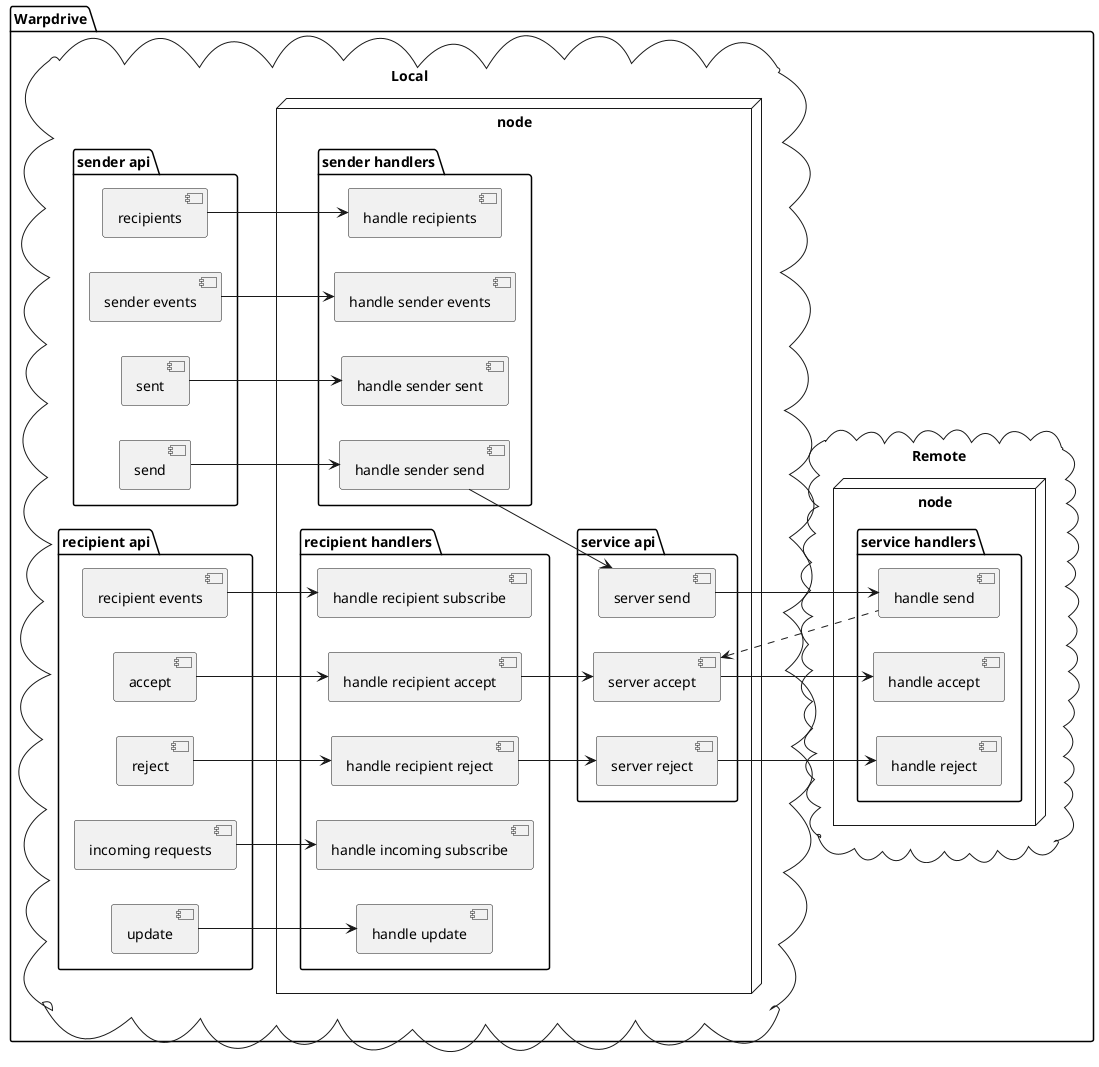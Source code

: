 @startuml
'https://plantuml.com/component-diagram

left to right direction

package "Warpdrive" {
cloud "Local" {
package "sender api" {
    [send]
    [sent]
    [recipients]
    [sender events]
}
package "recipient api" {
    [recipient events]
    [accept]
    [reject]
    [incoming requests]
    [update]
}
node "node" as local_node {
package "sender handlers" {
    [handle sender send]
    [handle sender sent]
    [handle recipients]
    [handle sender events]
}
package "recipient handlers" {
    [handle recipient accept]
    [handle recipient reject]
    [handle recipient subscribe]
    [handle incoming subscribe]
    [handle update]
}
package "service api" {
    [server send]
    [server accept]
    [server reject]
}
}
}

cloud "Remote" {
node "node" as remote_node {
package "service handlers" {
    [handle send]
    [handle accept]
    [handle reject]
}
}
}
}


[recipients] -> [handle recipients]
[sender events] -> [handle sender events]
[sent] -> [handle sender sent]
[send] --> [handle sender send]

[recipient events] --> [handle recipient subscribe]
[incoming requests] --> [handle incoming subscribe]
[accept] --> [handle recipient accept]
[reject] --> [handle recipient reject]

[handle sender send] --> [server send]
[server send] --> [handle send]
[server accept] <.. [handle send]

[handle recipient accept] --> [server accept]
[server accept] -> [handle accept]

[handle recipient reject] --> [server reject]
[server reject] -> [handle reject]


[update] --> [handle update]

@enduml
